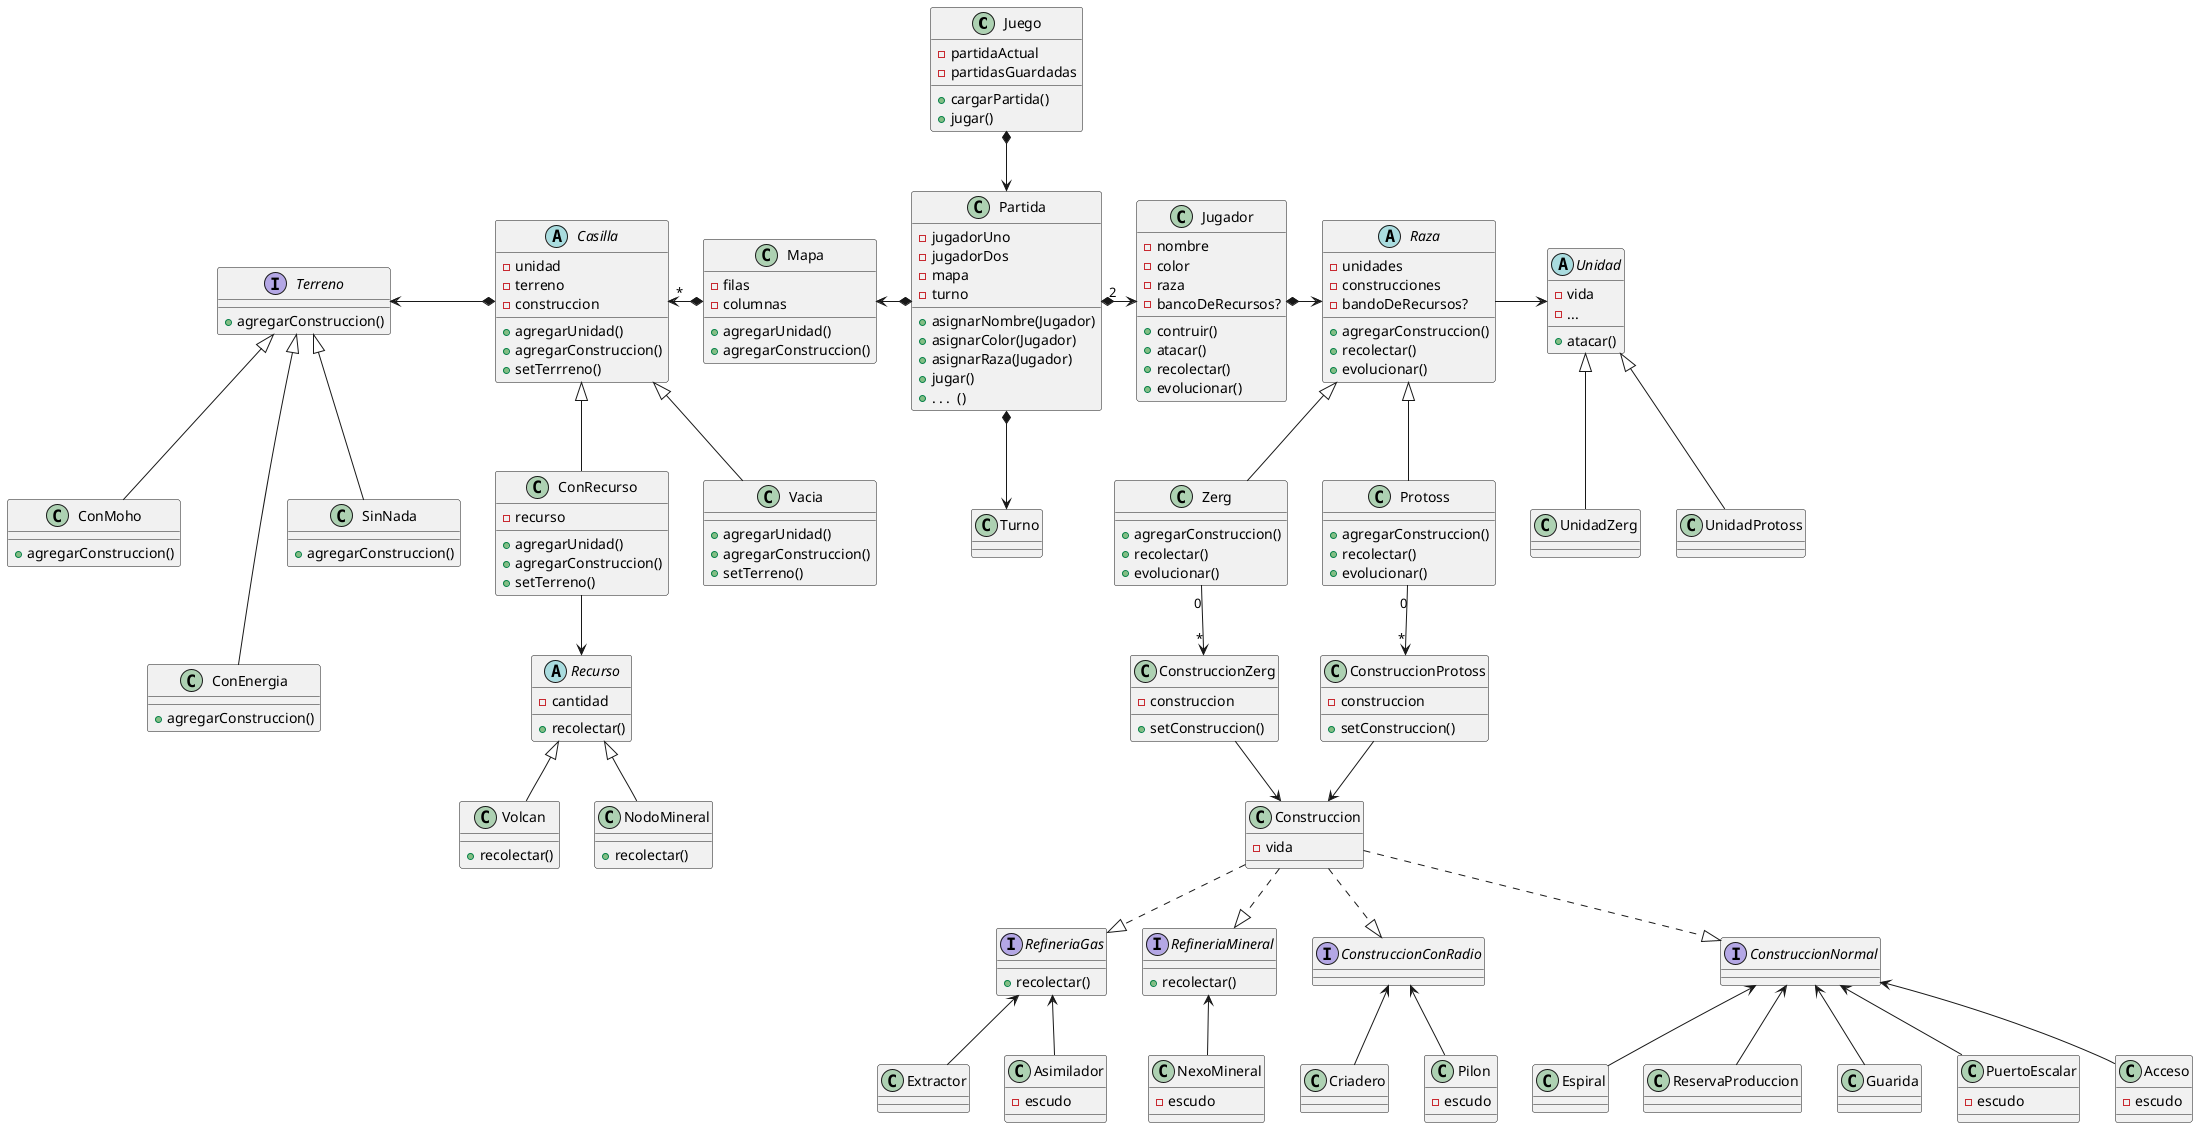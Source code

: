 @startuml
'https://plantuml.com/class-diagram

class Juego {
    - partidaActual
    - partidasGuardadas

    + cargarPartida()
    + jugar()
}

class Partida {
    - jugadorUno
    - jugadorDos
    - mapa
    - turno

    + asignarNombre(Jugador)
    + asignarColor(Jugador)
    + asignarRaza(Jugador)
    + jugar()
    + . . .  ()
}

class Jugador {
    - nombre
    - color
    - raza
    - bancoDeRecursos?

    + contruir()
    + atacar()
    + recolectar()
    + evolucionar()
}

abstract class Raza {
    - unidades
    - construcciones
    - bandoDeRecursos?

    + agregarConstruccion()
    + recolectar()
    + evolucionar()
}

class Zerg {
    + agregarConstruccion()
    + recolectar()
    + evolucionar()
}

class Protoss {
    + agregarConstruccion()
    + recolectar()
    + evolucionar()
}

abstract class Unidad {
    - vida
    - ...

    + atacar()
}

class UnidadZerg {}

class UnidadProtoss {}

class ConstruccionZerg {
    - construccion
    + setConstruccion()
}

class ConstruccionProtoss {
    - construccion
    + setConstruccion()
}

class Construccion {
    - vida
}

interface RefineriaGas {
    + recolectar()
}

interface RefineriaMineral {
    + recolectar()
}

interface ConstruccionConRadio {}

interface ConstruccionNormal {}

class Extractor {}

class Asimilador {
    - escudo
}

class NexoMineral {
    - escudo
}

class Criadero {}

class Pilon {
    - escudo
}

class Espiral {}

class ReservaProduccion {}

class Guarida {}

class PuertoEscalar {
    - escudo
}

class Acceso {
    - escudo
}

class Mapa {
    - filas
    - columnas

    + agregarUnidad()
    + agregarConstruccion()
}

abstract class Casilla {
    - unidad
    - terreno
    - construccion

    + agregarUnidad()
    + agregarConstruccion()
    + setTerrreno()
}

class Vacia {
    + agregarUnidad()
    + agregarConstruccion()
    + setTerreno()
}

class ConRecurso {
    - recurso

    + agregarUnidad()
    + agregarConstruccion()
    + setTerreno()
}

interface Terreno {
    + agregarConstruccion()
}

class ConMoho {
    + agregarConstruccion()
}

class ConEnergia {
    + agregarConstruccion()
}

class SinNada {
    + agregarConstruccion()
}

abstract class Recurso {
    - cantidad
    + recolectar()
}

class Volcan {
    + recolectar()
}

class NodoMineral {
    + recolectar()
}

class Turno {}



Juego *--> Partida
Partida "2" *-> Jugador
Mapa <-* Partida
Partida *--> Turno

Jugador *-> Raza
Raza <|-- Zerg
Raza <|-- Protoss
Raza -> Unidad
Unidad <|-- UnidadZerg
Unidad <|-- UnidadProtoss

Zerg "0" --> "*" ConstruccionZerg
Protoss "0" --> "*" ConstruccionProtoss
ConstruccionZerg --> Construccion
ConstruccionProtoss --> Construccion
Construccion ..|> RefineriaGas
Construccion ..|> RefineriaMineral
Construccion ..|> ConstruccionConRadio
Construccion ..|> ConstruccionNormal
RefineriaGas <-- Extractor
RefineriaGas <-- Asimilador
RefineriaMineral <-- NexoMineral
ConstruccionConRadio <-- Criadero
ConstruccionConRadio <-- Pilon
ConstruccionNormal <-- Espiral
ConstruccionNormal <-- ReservaProduccion
ConstruccionNormal <-- Guarida
ConstruccionNormal <-- PuertoEscalar
ConstruccionNormal <-- Acceso

Casilla "*" <-* Mapa
Terreno <-* Casilla
Casilla <|-- Vacia
Casilla <|-- ConRecurso
Terreno <|-- ConMoho
Terreno <|--- ConEnergia
Terreno <|-- SinNada

ConRecurso --> Recurso
Recurso <|-- Volcan
Recurso <|-- NodoMineral




@enduml